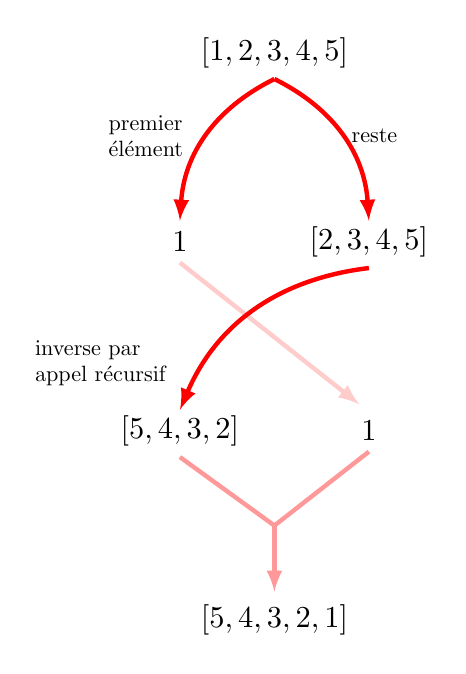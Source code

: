 \begin{tikzpicture}[scale=1.2]


\node[scale=1.1] (A) at (0,0) {$[1,2,3,4,5]$};
\draw[->,>=latex,ultra thick,red] (A.south) to[bend right] node[midway, left,black,scale=0.8,text width = 4em] {premier \'el\'ement} ++(-1,-1.5) ;
\draw[->,>=latex,ultra thick,red] (A.south) to[bend left] node[midway, right,black,scale=0.8] {reste} ++(+1,-1.5) ;

\node[scale=1.1] (B) at (-1,-2) {$1$};
\node[scale=1.1] (C) at (1,-2) {$[2,3,4,5]$};

\draw[->,>=latex,ultra thick,red!20] (B.south) to[] node[midway, right,black,scale=0.8] {} ++(1.9,-1.5) ;
\node[scale=1.1] (E) at (1,-4) {$1$};

\draw[->,>=latex,ultra thick,red] (C.south) to[bend right] node[pos=0.8, left=1em,black,scale=0.8, text width = 6em] {inverse par appel r\'ecursif} ++(-2,-1.5) ;
\node[scale=1.1] (D) at (-1,-4) {$[5,4,3,2]$};

\coordinate (FF) at (0,-5);
\draw[ultra thick,red!40] (D.south) -- (FF) ;
\draw[ultra thick,red!40]  (E.south) -- (FF);
\draw[->,>=latex,ultra thick,red!40]  (FF) -- ++(0,-0.7) ;
\node[scale=1.1] (F) at (0,-6) {$[5,4,3,2,1]$};






\end{tikzpicture}  